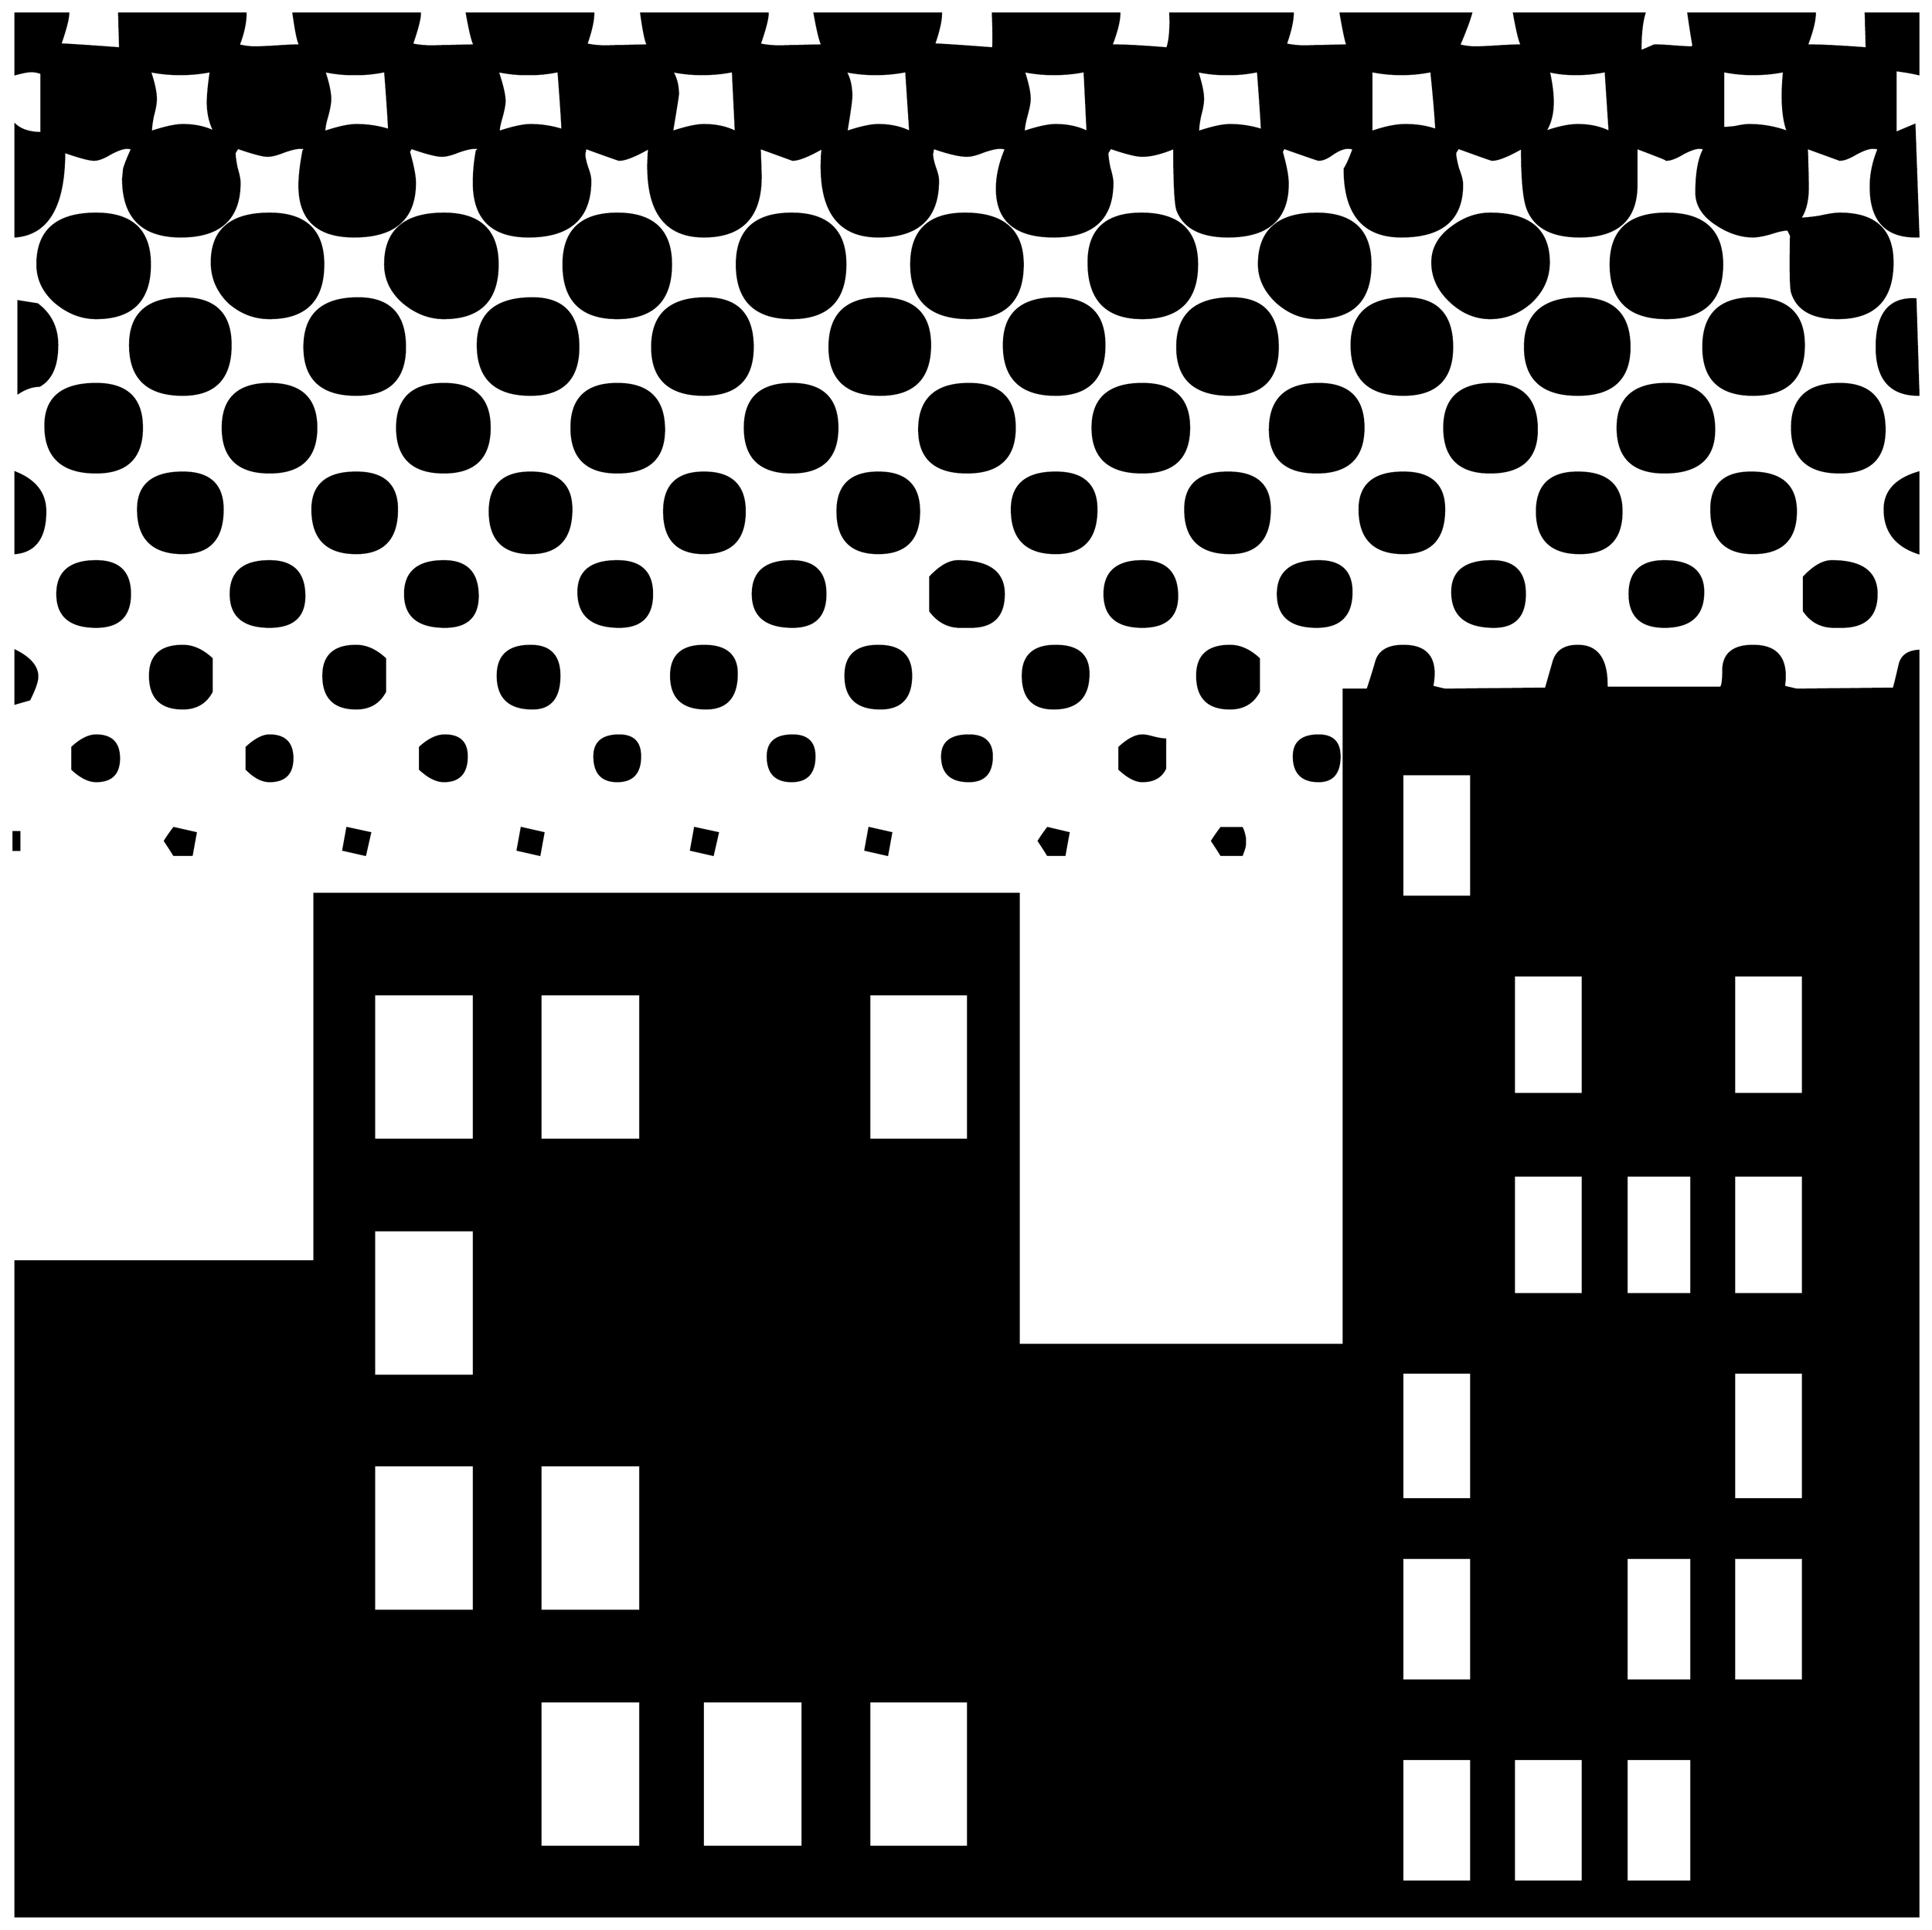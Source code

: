 


\begin{tikzpicture}[y=0.80pt, x=0.80pt, yscale=-1.0, xscale=1.0, inner sep=0pt, outer sep=0pt]
\begin{scope}[shift={(100.0,1711.0)},nonzero rule]
  \path[draw=.,fill=.,line width=1.600pt] (1994.0,-1160.0) ..
    controls (1966.0,-1160.0) and (1952.0,-1176.0) ..
    (1952.0,-1208.0) .. controls (1952.0,-1241.333) and
    (1965.0,-1257.333) .. (1991.0,-1256.0) -- (1994.0,-1160.0) --
    cycle(1960.0,-1125.0) .. controls (1960.0,-1096.333) and
    (1945.0,-1082.0) .. (1915.0,-1082.0) .. controls
    (1883.0,-1082.0) and (1867.0,-1097.0) .. (1867.0,-1127.0) ..
    controls (1867.0,-1156.333) and (1883.0,-1171.0) ..
    (1915.0,-1171.0) .. controls (1945.0,-1171.0) and
    (1960.0,-1155.667) .. (1960.0,-1125.0) --
    cycle(1879.0,-1210.0) .. controls (1879.0,-1176.667) and
    (1862.0,-1160.0) .. (1828.0,-1160.0) .. controls
    (1794.667,-1160.0) and (1778.0,-1176.0) .. (1778.0,-1208.0) ..
    controls (1778.0,-1240.667) and (1794.667,-1257.0) ..
    (1828.0,-1257.0) .. controls (1862.0,-1257.0) and
    (1879.0,-1241.333) .. (1879.0,-1210.0) --
    cycle(1797.0,-1291.0) .. controls (1797.0,-1255.0) and
    (1778.333,-1237.0) .. (1741.0,-1237.0) .. controls
    (1703.667,-1237.0) and (1685.0,-1255.0) .. (1685.0,-1291.0) ..
    controls (1685.0,-1325.0) and (1703.667,-1342.0) ..
    (1741.0,-1342.0) .. controls (1778.333,-1342.0) and
    (1797.0,-1325.0) .. (1797.0,-1291.0) --
    cycle(1994.0,-1001.0) .. controls (1971.333,-1008.333) and
    (1960.0,-1023.0) .. (1960.0,-1045.0) .. controls
    (1960.0,-1063.0) and (1971.333,-1075.333) .. (1994.0,-1082.0) --
    (1994.0,-1001.0) -- cycle(1952.0,-960.0) .. controls
    (1952.0,-938.0) and (1940.333,-927.0) .. (1917.0,-927.0) --
    (1909.0,-927.0) .. controls (1896.333,-927.0) and
    (1886.333,-932.333) .. (1879.0,-943.0) -- (1879.0,-977.0) ..
    controls (1889.0,-987.667) and (1898.333,-993.0) ..
    (1907.0,-993.0) .. controls (1937.0,-993.0) and
    (1952.0,-982.0) .. (1952.0,-960.0) -- cycle(1871.0,-1043.0)
    .. controls (1871.0,-1015.0) and (1856.667,-1001.0) ..
    (1828.0,-1001.0) .. controls (1800.0,-1001.0) and
    (1786.0,-1015.667) .. (1786.0,-1045.0) .. controls
    (1786.0,-1069.667) and (1799.333,-1082.0) .. (1826.0,-1082.0) ..
    controls (1856.0,-1082.0) and (1871.0,-1069.0) ..
    (1871.0,-1043.0) -- cycle(1789.0,-1125.0) .. controls
    (1789.0,-1096.333) and (1772.333,-1082.0) .. (1739.0,-1082.0) ..
    controls (1707.667,-1082.0) and (1692.0,-1097.0) ..
    (1692.0,-1127.0) .. controls (1692.0,-1156.333) and
    (1708.333,-1171.0) .. (1741.0,-1171.0) .. controls
    (1773.0,-1171.0) and (1789.0,-1155.667) .. (1789.0,-1125.0) --
    cycle(1704.0,-1208.0) .. controls (1704.0,-1176.0) and
    (1686.667,-1160.0) .. (1652.0,-1160.0) .. controls
    (1616.667,-1160.0) and (1599.0,-1176.0) .. (1599.0,-1208.0) ..
    controls (1599.0,-1240.667) and (1617.333,-1257.0) ..
    (1654.0,-1257.0) .. controls (1687.333,-1257.0) and
    (1704.0,-1240.667) .. (1704.0,-1208.0) --
    cycle(1623.0,-1293.0) .. controls (1623.0,-1277.667) and
    (1617.0,-1264.333) .. (1605.0,-1253.0) .. controls
    (1593.0,-1242.333) and (1579.333,-1237.0) .. (1564.0,-1237.0) ..
    controls (1549.333,-1237.0) and (1536.0,-1242.667) ..
    (1524.0,-1254.0) .. controls (1512.0,-1265.333) and
    (1506.0,-1278.333) .. (1506.0,-1293.0) .. controls
    (1506.0,-1306.333) and (1512.0,-1317.667) .. (1524.0,-1327.0) ..
    controls (1536.667,-1337.0) and (1550.0,-1342.0) ..
    (1564.0,-1342.0) .. controls (1603.333,-1342.0) and
    (1623.0,-1325.667) .. (1623.0,-1293.0) -- cycle(1778.0,-962.0)
    .. controls (1778.0,-938.667) and (1765.0,-927.0) ..
    (1739.0,-927.0) .. controls (1715.667,-927.0) and
    (1704.0,-938.0) .. (1704.0,-960.0) .. controls
    (1704.0,-982.0) and (1715.667,-993.0) .. (1739.0,-993.0) ..
    controls (1765.0,-993.0) and (1778.0,-982.667) ..
    (1778.0,-962.0) -- cycle(1696.0,-1043.0) .. controls
    (1696.0,-1015.0) and (1682.0,-1001.0) .. (1654.0,-1001.0) ..
    controls (1625.333,-1001.0) and (1611.0,-1015.0) ..
    (1611.0,-1043.0) .. controls (1611.0,-1069.0) and
    (1624.667,-1082.0) .. (1652.0,-1082.0) .. controls
    (1681.333,-1082.0) and (1696.0,-1069.0) .. (1696.0,-1043.0) --
    cycle(1611.0,-1125.0) .. controls (1611.0,-1096.333) and
    (1595.333,-1082.0) .. (1564.0,-1082.0) .. controls
    (1533.333,-1082.0) and (1518.0,-1097.0) .. (1518.0,-1127.0) ..
    controls (1518.0,-1156.333) and (1534.0,-1171.0) ..
    (1566.0,-1171.0) .. controls (1596.0,-1171.0) and
    (1611.0,-1155.667) .. (1611.0,-1125.0) --
    cycle(1526.0,-1208.0) .. controls (1526.0,-1176.0) and
    (1509.667,-1160.0) .. (1477.0,-1160.0) .. controls
    (1442.333,-1160.0) and (1425.0,-1176.667) .. (1425.0,-1210.0) ..
    controls (1425.0,-1241.333) and (1443.0,-1257.0) ..
    (1479.0,-1257.0) .. controls (1510.333,-1257.0) and
    (1526.0,-1240.667) .. (1526.0,-1208.0) --
    cycle(1444.0,-1291.0) .. controls (1444.0,-1255.0) and
    (1426.0,-1237.0) .. (1390.0,-1237.0) .. controls
    (1375.333,-1237.0) and (1362.0,-1242.333) .. (1350.0,-1253.0) ..
    controls (1338.0,-1264.333) and (1332.0,-1277.0) ..
    (1332.0,-1291.0) .. controls (1332.0,-1325.0) and
    (1351.333,-1342.0) .. (1390.0,-1342.0) .. controls
    (1426.0,-1342.0) and (1444.0,-1325.0) .. (1444.0,-1291.0) --
    cycle(1599.0,-960.0) .. controls (1599.0,-938.0) and
    (1588.667,-927.0) .. (1568.0,-927.0) .. controls
    (1540.0,-927.0) and (1526.0,-938.667) .. (1526.0,-962.0) ..
    controls (1526.0,-982.667) and (1539.333,-993.0) ..
    (1566.0,-993.0) .. controls (1588.0,-993.0) and
    (1599.0,-982.0) .. (1599.0,-960.0) -- cycle(1518.0,-1045.0)
    .. controls (1518.0,-1015.667) and (1504.333,-1001.0) ..
    (1477.0,-1001.0) .. controls (1447.667,-1001.0) and
    (1433.0,-1015.667) .. (1433.0,-1045.0) .. controls
    (1433.0,-1069.667) and (1447.667,-1082.0) .. (1477.0,-1082.0) ..
    controls (1504.333,-1082.0) and (1518.0,-1069.667) ..
    (1518.0,-1045.0) -- cycle(1437.0,-1127.0) .. controls
    (1437.0,-1097.0) and (1421.333,-1082.0) .. (1390.0,-1082.0) ..
    controls (1358.667,-1082.0) and (1343.0,-1096.333) ..
    (1343.0,-1125.0) .. controls (1343.0,-1155.667) and
    (1359.333,-1171.0) .. (1392.0,-1171.0) .. controls
    (1422.0,-1171.0) and (1437.0,-1156.333) .. (1437.0,-1127.0) --
    cycle(1351.0,-1208.0) .. controls (1351.0,-1176.0) and
    (1335.0,-1160.0) .. (1303.0,-1160.0) .. controls
    (1267.667,-1160.0) and (1250.0,-1176.0) .. (1250.0,-1208.0) ..
    controls (1250.0,-1240.667) and (1268.333,-1257.0) ..
    (1305.0,-1257.0) .. controls (1335.667,-1257.0) and
    (1351.0,-1240.667) .. (1351.0,-1208.0) --
    cycle(1270.0,-1291.0) .. controls (1270.0,-1255.0) and
    (1251.667,-1237.0) .. (1215.0,-1237.0) .. controls
    (1179.0,-1237.0) and (1161.0,-1255.667) .. (1161.0,-1293.0) ..
    controls (1161.0,-1325.667) and (1178.667,-1342.0) ..
    (1214.0,-1342.0) .. controls (1251.333,-1342.0) and
    (1270.0,-1325.0) .. (1270.0,-1291.0) --
    cycle(1994.0,-1319.0) -- (1991.0,-1319.0) .. controls
    (1961.0,-1319.0) and (1946.0,-1335.667) .. (1946.0,-1369.0) ..
    controls (1946.0,-1381.667) and (1948.667,-1394.333) ..
    (1954.0,-1407.0) .. controls (1952.667,-1407.667) and
    (1950.667,-1408.0) .. (1948.0,-1408.0) .. controls
    (1944.0,-1408.0) and (1938.333,-1406.0) .. (1931.0,-1402.0) ..
    controls (1924.333,-1398.0) and (1919.0,-1396.0) ..
    (1915.0,-1396.0) .. controls (1915.0,-1396.0) and
    (1904.0,-1400.0) .. (1882.0,-1408.0) .. controls
    (1882.667,-1386.0) and (1883.0,-1373.0) .. (1883.0,-1369.0) ..
    controls (1883.0,-1355.0) and (1880.333,-1344.333) ..
    (1875.0,-1337.0) .. controls (1879.667,-1337.0) and
    (1886.333,-1337.667) .. (1895.0,-1339.0) .. controls
    (1903.667,-1341.0) and (1910.333,-1342.0) .. (1915.0,-1342.0) ..
    controls (1950.333,-1342.0) and (1968.0,-1325.667) ..
    (1968.0,-1293.0) .. controls (1968.0,-1255.667) and
    (1949.667,-1237.0) .. (1913.0,-1237.0) .. controls
    (1887.667,-1237.0) and (1872.333,-1245.667) .. (1867.0,-1263.0) ..
    controls (1865.667,-1267.667) and (1865.333,-1286.667) ..
    (1866.0,-1320.0) -- (1863.0,-1326.0) .. controls
    (1859.0,-1326.0) and (1853.0,-1324.667) .. (1845.0,-1322.0) ..
    controls (1837.667,-1320.0) and (1832.0,-1319.0) ..
    (1828.0,-1319.0) .. controls (1815.333,-1319.0) and
    (1802.667,-1323.333) .. (1790.0,-1332.0) .. controls
    (1777.333,-1340.667) and (1771.0,-1351.0) .. (1771.0,-1363.0) ..
    controls (1771.0,-1383.0) and (1773.667,-1397.667) ..
    (1779.0,-1407.0) .. controls (1777.667,-1407.667) and
    (1776.0,-1408.0) .. (1774.0,-1408.0) .. controls
    (1770.0,-1408.0) and (1764.333,-1406.0) .. (1757.0,-1402.0) ..
    controls (1750.333,-1398.0) and (1745.0,-1396.0) ..
    (1741.0,-1396.0) .. controls (1742.333,-1396.0) and
    (1732.333,-1400.0) .. (1711.0,-1408.0) .. controls
    (1711.0,-1408.0) and (1711.0,-1395.667) .. (1711.0,-1371.0) ..
    controls (1711.0,-1336.333) and (1692.0,-1319.0) ..
    (1654.0,-1319.0) .. controls (1626.667,-1319.0) and
    (1609.333,-1328.0) .. (1602.0,-1346.0) .. controls
    (1598.0,-1355.333) and (1596.0,-1376.0) .. (1596.0,-1408.0) ..
    controls (1582.0,-1400.0) and (1572.0,-1396.0) ..
    (1566.0,-1396.0) .. controls (1565.333,-1396.0) and
    (1554.0,-1400.0) .. (1532.0,-1408.0) -- (1529.0,-1403.0) ..
    controls (1529.0,-1399.667) and (1530.0,-1394.333) ..
    (1532.0,-1387.0) .. controls (1534.667,-1380.333) and
    (1536.0,-1375.0) .. (1536.0,-1371.0) .. controls
    (1536.0,-1336.333) and (1515.667,-1319.0) .. (1475.0,-1319.0) ..
    controls (1437.0,-1319.0) and (1418.0,-1341.667) ..
    (1418.0,-1387.0) .. controls (1420.0,-1389.667) and
    (1423.0,-1396.333) .. (1427.0,-1407.0) .. controls
    (1425.667,-1407.667) and (1423.667,-1408.0) .. (1421.0,-1408.0) ..
    controls (1417.0,-1408.0) and (1412.0,-1406.0) ..
    (1406.0,-1402.0) .. controls (1400.667,-1398.0) and
    (1396.0,-1396.0) .. (1392.0,-1396.0) .. controls
    (1391.333,-1396.0) and (1379.667,-1400.0) .. (1357.0,-1408.0) --
    (1355.0,-1404.0) .. controls (1359.0,-1390.0) and
    (1361.0,-1379.333) .. (1361.0,-1372.0) .. controls
    (1361.0,-1336.667) and (1341.0,-1319.0) .. (1301.0,-1319.0) ..
    controls (1273.667,-1319.0) and (1256.667,-1328.0) ..
    (1250.0,-1346.0) .. controls (1248.0,-1353.333) and
    (1247.0,-1374.0) .. (1247.0,-1408.0) .. controls
    (1234.333,-1402.667) and (1223.667,-1400.0) .. (1215.0,-1400.0) ..
    controls (1209.0,-1400.0) and (1198.333,-1402.667) ..
    (1183.0,-1408.0) -- (1180.0,-1403.0) .. controls
    (1180.0,-1399.667) and (1180.667,-1394.667) .. (1182.0,-1388.0) ..
    controls (1184.0,-1381.333) and (1185.0,-1376.333) ..
    (1185.0,-1373.0) .. controls (1185.0,-1337.0) and
    (1165.333,-1319.0) .. (1126.0,-1319.0) .. controls
    (1088.0,-1319.0) and (1069.0,-1335.0) .. (1069.0,-1367.0) ..
    controls (1069.0,-1379.667) and (1072.0,-1393.0) ..
    (1078.0,-1407.0) .. controls (1076.667,-1407.667) and
    (1074.667,-1408.0) .. (1072.0,-1408.0) .. controls
    (1068.0,-1408.0) and (1062.333,-1406.667) .. (1055.0,-1404.0) ..
    controls (1048.333,-1401.333) and (1043.0,-1400.0) ..
    (1039.0,-1400.0) .. controls (1031.667,-1400.0) and
    (1020.333,-1402.667) .. (1005.0,-1408.0) .. controls
    (1005.0,-1406.667) and (1004.667,-1404.667) .. (1004.0,-1402.0) ..
    controls (1004.0,-1398.667) and (1005.0,-1394.0) ..
    (1007.0,-1388.0) .. controls (1009.0,-1382.667) and
    (1010.0,-1378.333) .. (1010.0,-1375.0) .. controls
    (1010.0,-1337.667) and (990.0,-1319.0) .. (950.0,-1319.0) ..
    controls (907.333,-1319.0) and (888.667,-1348.667) ..
    (894.0,-1408.0) .. controls (880.0,-1400.0) and
    (870.0,-1396.0) .. (864.0,-1396.0) .. controls
    (864.0,-1396.0) and (853.0,-1400.0) .. (831.0,-1408.0) ..
    controls (831.667,-1392.0) and (832.0,-1382.333) ..
    (832.0,-1379.0) .. controls (832.0,-1339.0) and
    (813.0,-1319.0) .. (775.0,-1319.0) .. controls
    (733.0,-1319.0) and (714.667,-1348.667) .. (720.0,-1408.0) ..
    controls (706.0,-1400.0) and (696.0,-1396.0) ..
    (690.0,-1396.0) .. controls (689.333,-1396.0) and
    (678.0,-1400.0) .. (656.0,-1408.0) .. controls
    (656.0,-1406.667) and (655.667,-1404.667) .. (655.0,-1402.0) ..
    controls (655.0,-1398.667) and (656.0,-1394.0) ..
    (658.0,-1388.0) .. controls (660.0,-1382.667) and
    (661.0,-1378.333) .. (661.0,-1375.0) .. controls
    (661.0,-1337.667) and (640.333,-1319.0) .. (599.0,-1319.0) ..
    controls (562.333,-1319.0) and (544.0,-1337.0) ..
    (544.0,-1373.0) .. controls (544.0,-1383.667) and
    (545.0,-1394.333) .. (547.0,-1405.0) -- (550.0,-1407.0) ..
    controls (548.667,-1407.667) and (547.0,-1408.0) ..
    (545.0,-1408.0) .. controls (541.0,-1408.0) and
    (535.333,-1406.667) .. (528.0,-1404.0) .. controls
    (521.333,-1401.333) and (516.0,-1400.0) .. (512.0,-1400.0) ..
    controls (506.667,-1400.0) and (496.333,-1402.667) ..
    (481.0,-1408.0) -- (479.0,-1404.0) .. controls
    (483.0,-1390.0) and (485.0,-1379.667) .. (485.0,-1373.0) ..
    controls (485.0,-1337.0) and (464.667,-1319.0) ..
    (424.0,-1319.0) .. controls (387.333,-1319.0) and
    (369.0,-1336.0) .. (369.0,-1370.0) .. controls
    (369.0,-1379.333) and (370.333,-1391.0) .. (373.0,-1405.0) --
    (375.0,-1407.0) .. controls (373.667,-1407.667) and
    (372.0,-1408.0) .. (370.0,-1408.0) .. controls
    (366.0,-1408.0) and (360.333,-1406.667) .. (353.0,-1404.0) ..
    controls (346.333,-1401.333) and (341.0,-1400.0) ..
    (337.0,-1400.0) .. controls (332.333,-1400.0) and
    (322.333,-1402.667) .. (307.0,-1408.0) -- (304.0,-1403.0) ..
    controls (304.0,-1399.667) and (304.667,-1394.667) ..
    (306.0,-1388.0) .. controls (308.0,-1381.333) and
    (309.0,-1376.333) .. (309.0,-1373.0) .. controls
    (309.0,-1337.0) and (289.333,-1319.0) .. (250.0,-1319.0) ..
    controls (211.333,-1319.0) and (192.0,-1338.333) ..
    (192.0,-1377.0) .. controls (192.0,-1377.0) and
    (192.333,-1380.333) .. (193.0,-1387.0) .. controls
    (194.333,-1391.667) and (197.0,-1398.333) .. (201.0,-1407.0) ..
    controls (199.667,-1407.667) and (198.0,-1408.0) ..
    (196.0,-1408.0) .. controls (192.0,-1408.0) and
    (186.333,-1406.0) .. (179.0,-1402.0) .. controls
    (172.333,-1398.0) and (167.0,-1396.0) .. (163.0,-1396.0) ..
    controls (158.333,-1396.0) and (148.333,-1398.667) ..
    (133.0,-1404.0) .. controls (133.0,-1350.0) and
    (116.667,-1321.667) .. (84.0,-1319.0) -- (84.0,-1431.0) ..
    controls (90.0,-1425.667) and (98.667,-1423.0) ..
    (110.0,-1423.0) -- (110.0,-1483.0) .. controls
    (106.667,-1484.333) and (103.333,-1485.0) .. (100.0,-1485.0) ..
    controls (96.667,-1485.0) and (91.333,-1484.0) .. (84.0,-1482.0)
    -- (84.0,-1543.0) -- (137.0,-1543.0) .. controls
    (137.0,-1537.667) and (134.333,-1527.333) .. (129.0,-1512.0) ..
    controls (142.333,-1511.333) and (162.333,-1510.0) ..
    (189.0,-1508.0) .. controls (189.0,-1507.333) and
    (188.667,-1519.0) .. (188.0,-1543.0) -- (315.0,-1543.0) ..
    controls (315.0,-1533.667) and (312.667,-1523.0) ..
    (308.0,-1511.0) .. controls (314.0,-1509.667) and
    (319.333,-1509.0) .. (324.0,-1509.0) .. controls
    (329.333,-1509.0) and (337.0,-1509.333) .. (347.0,-1510.0) ..
    controls (357.0,-1510.667) and (364.667,-1511.0) ..
    (370.0,-1511.0) .. controls (368.0,-1513.0) and
    (365.667,-1523.667) .. (363.0,-1543.0) -- (490.0,-1543.0) ..
    controls (490.0,-1537.667) and (487.333,-1527.333) ..
    (482.0,-1512.0) .. controls (488.0,-1510.667) and
    (494.667,-1510.0) .. (502.0,-1510.0) -- (545.0,-1511.0) ..
    controls (543.0,-1513.667) and (540.333,-1524.333) ..
    (537.0,-1543.0) -- (664.0,-1543.0) .. controls
    (664.0,-1535.667) and (661.667,-1525.333) .. (657.0,-1512.0) ..
    controls (663.0,-1510.667) and (669.333,-1510.0) ..
    (676.0,-1510.0) -- (719.0,-1511.0) .. controls
    (717.0,-1513.0) and (714.667,-1523.667) .. (712.0,-1543.0) --
    (839.0,-1543.0) .. controls (839.0,-1537.667) and
    (836.333,-1527.333) .. (831.0,-1512.0) .. controls
    (837.0,-1510.667) and (843.667,-1510.0) .. (851.0,-1510.0) --
    (894.0,-1511.0) .. controls (892.0,-1513.667) and
    (889.333,-1524.333) .. (886.0,-1543.0) -- (1013.0,-1543.0) ..
    controls (1013.0,-1535.667) and (1010.667,-1525.333) ..
    (1006.0,-1512.0) .. controls (1019.333,-1511.333) and
    (1039.0,-1510.0) .. (1065.0,-1508.0) .. controls
    (1065.667,-1509.333) and (1065.667,-1521.0) .. (1065.0,-1543.0) --
    (1192.0,-1543.0) .. controls (1192.0,-1535.667) and
    (1189.333,-1525.0) .. (1184.0,-1511.0) .. controls
    (1196.667,-1511.0) and (1215.333,-1510.0) .. (1240.0,-1508.0) ..
    controls (1242.667,-1516.0) and (1243.667,-1527.667) ..
    (1243.0,-1543.0) -- (1366.0,-1543.0) .. controls
    (1366.0,-1535.667) and (1363.667,-1525.333) .. (1359.0,-1512.0) ..
    controls (1365.0,-1510.667) and (1371.333,-1510.0) ..
    (1378.0,-1510.0) -- (1421.0,-1511.0) .. controls
    (1419.667,-1513.0) and (1417.333,-1523.667) .. (1414.0,-1543.0) --
    (1545.0,-1543.0) .. controls (1543.0,-1535.667) and
    (1539.0,-1525.0) .. (1533.0,-1511.0) .. controls
    (1539.0,-1509.667) and (1544.333,-1509.0) .. (1549.0,-1509.0) ..
    controls (1554.333,-1509.0) and (1562.0,-1509.333) ..
    (1572.0,-1510.0) .. controls (1582.667,-1510.667) and
    (1590.667,-1511.0) .. (1596.0,-1511.0) .. controls
    (1594.0,-1513.667) and (1591.333,-1524.333) .. (1588.0,-1543.0) --
    (1719.0,-1543.0) .. controls (1716.333,-1534.333) and
    (1715.0,-1521.667) .. (1715.0,-1505.0) .. controls
    (1718.333,-1506.333) and (1723.0,-1508.333) .. (1729.0,-1511.0) ..
    controls (1733.0,-1511.0) and (1739.333,-1510.667) ..
    (1748.0,-1510.0) .. controls (1756.667,-1509.333) and
    (1763.0,-1509.0) .. (1767.0,-1509.0) -- (1768.0,-1511.0) ..
    controls (1766.667,-1518.333) and (1765.0,-1529.0) ..
    (1763.0,-1543.0) -- (1890.0,-1543.0) .. controls
    (1890.0,-1535.667) and (1887.333,-1525.0) .. (1882.0,-1511.0) ..
    controls (1895.333,-1511.0) and (1915.333,-1510.0) ..
    (1942.0,-1508.0) .. controls (1942.0,-1507.333) and
    (1941.667,-1519.0) .. (1941.0,-1543.0) -- (1994.0,-1543.0) --
    (1994.0,-1482.0) .. controls (1988.667,-1483.333) and
    (1981.0,-1484.667) .. (1971.0,-1486.0) -- (1971.0,-1423.0) ..
    controls (1971.0,-1423.0) and (1977.333,-1425.667) ..
    (1990.0,-1431.0) -- (1994.0,-1319.0) -- cycle(1425.0,-962.0)
    .. controls (1425.0,-938.667) and (1413.333,-927.0) ..
    (1390.0,-927.0) .. controls (1364.0,-927.0) and
    (1351.0,-938.0) .. (1351.0,-960.0) .. controls
    (1351.0,-982.0) and (1364.667,-993.0) .. (1392.0,-993.0) ..
    controls (1414.0,-993.0) and (1425.0,-982.667) ..
    (1425.0,-962.0) -- cycle(1343.0,-1045.0) .. controls
    (1343.0,-1015.667) and (1329.667,-1001.0) .. (1303.0,-1001.0) ..
    controls (1273.0,-1001.0) and (1258.0,-1015.667) ..
    (1258.0,-1045.0) .. controls (1258.0,-1069.667) and
    (1272.333,-1082.0) .. (1301.0,-1082.0) .. controls
    (1329.0,-1082.0) and (1343.0,-1069.667) .. (1343.0,-1045.0) --
    cycle(1262.0,-1127.0) .. controls (1262.0,-1097.0) and
    (1246.333,-1082.0) .. (1215.0,-1082.0) .. controls
    (1181.667,-1082.0) and (1165.0,-1097.0) .. (1165.0,-1127.0) ..
    controls (1165.0,-1156.333) and (1181.667,-1171.0) ..
    (1215.0,-1171.0) .. controls (1246.333,-1171.0) and
    (1262.0,-1156.333) .. (1262.0,-1127.0) --
    cycle(1177.0,-1210.0) .. controls (1177.0,-1176.667) and
    (1160.667,-1160.0) .. (1128.0,-1160.0) .. controls
    (1093.333,-1160.0) and (1076.0,-1176.667) .. (1076.0,-1210.0) ..
    controls (1076.0,-1241.333) and (1093.333,-1257.0) ..
    (1128.0,-1257.0) .. controls (1160.667,-1257.0) and
    (1177.0,-1241.333) .. (1177.0,-1210.0) --
    cycle(1095.0,-1291.0) .. controls (1095.0,-1255.0) and
    (1077.0,-1237.0) .. (1041.0,-1237.0) .. controls
    (1002.333,-1237.0) and (983.0,-1255.0) .. (983.0,-1291.0) ..
    controls (983.0,-1325.0) and (1001.0,-1342.0) ..
    (1037.0,-1342.0) .. controls (1075.667,-1342.0) and
    (1095.0,-1325.0) .. (1095.0,-1291.0) -- cycle(1413.0,-797.0)
    .. controls (1413.0,-780.333) and (1406.0,-772.0) ..
    (1392.0,-772.0) .. controls (1375.333,-772.0) and
    (1367.0,-780.333) .. (1367.0,-797.0) .. controls
    (1367.0,-811.0) and (1375.333,-818.0) .. (1392.0,-818.0) ..
    controls (1406.0,-818.0) and (1413.0,-811.0) ..
    (1413.0,-797.0) -- cycle(1332.0,-862.0) .. controls
    (1326.0,-850.667) and (1316.333,-845.0) .. (1303.0,-845.0) ..
    controls (1281.0,-845.0) and (1270.0,-856.0) ..
    (1270.0,-878.0) .. controls (1270.0,-898.0) and
    (1281.0,-908.0) .. (1303.0,-908.0) .. controls
    (1313.0,-908.0) and (1322.667,-903.667) .. (1332.0,-895.0) --
    (1332.0,-862.0) -- cycle(1250.0,-958.0) .. controls
    (1250.0,-937.333) and (1238.333,-927.0) .. (1215.0,-927.0) ..
    controls (1189.667,-927.0) and (1177.0,-938.0) ..
    (1177.0,-960.0) .. controls (1177.0,-982.0) and
    (1189.667,-993.0) .. (1215.0,-993.0) .. controls
    (1238.333,-993.0) and (1250.0,-981.333) .. (1250.0,-958.0) --
    cycle(1169.0,-1045.0) .. controls (1169.0,-1015.667) and
    (1155.333,-1001.0) .. (1128.0,-1001.0) .. controls
    (1098.667,-1001.0) and (1084.0,-1015.667) .. (1084.0,-1045.0) ..
    controls (1084.0,-1069.667) and (1098.667,-1082.0) ..
    (1128.0,-1082.0) .. controls (1155.333,-1082.0) and
    (1169.0,-1069.667) .. (1169.0,-1045.0) --
    cycle(1087.0,-1127.0) .. controls (1087.0,-1097.0) and
    (1071.0,-1082.0) .. (1039.0,-1082.0) .. controls
    (1007.0,-1082.0) and (991.0,-1096.333) .. (991.0,-1125.0) ..
    controls (991.0,-1155.667) and (1007.667,-1171.0) ..
    (1041.0,-1171.0) .. controls (1071.667,-1171.0) and
    (1087.0,-1156.333) .. (1087.0,-1127.0) --
    cycle(1002.0,-1210.0) .. controls (1002.0,-1176.667) and
    (985.333,-1160.0) .. (952.0,-1160.0) .. controls
    (918.0,-1160.0) and (901.0,-1176.0) .. (901.0,-1208.0) ..
    controls (901.0,-1240.667) and (918.0,-1257.0) ..
    (952.0,-1257.0) .. controls (985.333,-1257.0) and
    (1002.0,-1241.333) .. (1002.0,-1210.0) -- cycle(917.0,-1291.0)
    .. controls (917.0,-1255.0) and (899.0,-1237.0) ..
    (863.0,-1237.0) .. controls (826.333,-1237.0) and
    (808.0,-1255.0) .. (808.0,-1291.0) .. controls
    (808.0,-1325.0) and (826.333,-1342.0) .. (863.0,-1342.0) ..
    controls (899.0,-1342.0) and (917.0,-1325.0) ..
    (917.0,-1291.0) -- cycle(1318.0,-708.0) .. controls
    (1318.0,-706.667) and (1317.0,-703.333) .. (1315.0,-698.0) --
    (1294.0,-698.0) .. controls (1292.0,-701.333) and
    (1289.0,-706.0) .. (1285.0,-712.0) .. controls
    (1287.0,-715.333) and (1290.0,-719.667) .. (1294.0,-725.0) --
    (1315.0,-725.0) .. controls (1316.333,-722.333) and
    (1317.333,-719.0) .. (1318.0,-715.0) -- (1318.0,-708.0) --
    cycle(1238.0,-785.0) .. controls (1234.0,-776.333) and
    (1226.333,-772.0) .. (1215.0,-772.0) .. controls
    (1208.333,-772.0) and (1200.667,-776.0) .. (1192.0,-784.0) --
    (1192.0,-806.0) .. controls (1200.667,-814.0) and
    (1208.333,-818.0) .. (1215.0,-818.0) .. controls
    (1217.667,-818.0) and (1221.333,-817.333) .. (1226.0,-816.0) ..
    controls (1231.333,-814.667) and (1235.333,-814.0) ..
    (1238.0,-814.0) -- (1238.0,-785.0) -- cycle(1161.0,-880.0)
    .. controls (1161.0,-856.667) and (1149.333,-845.0) ..
    (1126.0,-845.0) .. controls (1105.333,-845.0) and
    (1095.0,-856.0) .. (1095.0,-878.0) .. controls
    (1095.0,-898.0) and (1106.0,-908.0) .. (1128.0,-908.0) ..
    controls (1150.0,-908.0) and (1161.0,-898.667) ..
    (1161.0,-880.0) -- cycle(1076.0,-960.0) .. controls
    (1076.0,-938.0) and (1065.0,-927.0) .. (1043.0,-927.0) --
    (1032.0,-927.0) .. controls (1020.0,-927.0) and
    (1010.0,-932.333) .. (1002.0,-943.0) -- (1002.0,-977.0) ..
    controls (1012.0,-987.667) and (1021.333,-993.0) ..
    (1030.0,-993.0) .. controls (1060.667,-993.0) and
    (1076.0,-982.0) .. (1076.0,-960.0) -- cycle(991.0,-1043.0)
    .. controls (991.0,-1015.0) and (977.333,-1001.0) ..
    (950.0,-1001.0) .. controls (922.667,-1001.0) and
    (909.0,-1015.0) .. (909.0,-1043.0) .. controls
    (909.0,-1069.0) and (922.667,-1082.0) .. (950.0,-1082.0) ..
    controls (977.333,-1082.0) and (991.0,-1069.0) ..
    (991.0,-1043.0) -- cycle(909.0,-1127.0) .. controls
    (909.0,-1097.0) and (893.667,-1082.0) .. (863.0,-1082.0) ..
    controls (831.667,-1082.0) and (816.0,-1097.0) ..
    (816.0,-1127.0) .. controls (816.0,-1156.333) and
    (831.667,-1171.0) .. (863.0,-1171.0) .. controls
    (893.667,-1171.0) and (909.0,-1156.333) .. (909.0,-1127.0) --
    cycle(824.0,-1208.0) .. controls (824.0,-1176.0) and
    (807.667,-1160.0) .. (775.0,-1160.0) .. controls
    (740.333,-1160.0) and (723.0,-1176.0) .. (723.0,-1208.0) ..
    controls (723.0,-1240.667) and (741.0,-1257.0) ..
    (777.0,-1257.0) .. controls (808.333,-1257.0) and
    (824.0,-1240.667) .. (824.0,-1208.0) -- cycle(742.0,-1291.0)
    .. controls (742.0,-1255.0) and (724.0,-1237.0) ..
    (688.0,-1237.0) .. controls (652.0,-1237.0) and
    (634.0,-1255.0) .. (634.0,-1291.0) .. controls
    (634.0,-1325.0) and (652.0,-1342.0) .. (688.0,-1342.0) ..
    controls (724.0,-1342.0) and (742.0,-1325.0) ..
    (742.0,-1291.0) -- cycle(1141.0,-720.0) -- (1137.0,-698.0)
    -- (1120.0,-698.0) .. controls (1118.0,-701.333) and
    (1115.0,-706.0) .. (1111.0,-712.0) .. controls
    (1113.0,-715.333) and (1116.0,-719.667) .. (1120.0,-725.0) --
    (1141.0,-720.0) -- cycle(1064.0,-797.0) .. controls
    (1064.0,-780.333) and (1056.333,-772.0) .. (1041.0,-772.0) ..
    controls (1023.0,-772.0) and (1014.0,-780.333) ..
    (1014.0,-797.0) .. controls (1014.0,-811.0) and
    (1023.0,-818.0) .. (1041.0,-818.0) .. controls
    (1056.333,-818.0) and (1064.0,-811.0) .. (1064.0,-797.0) --
    cycle(983.0,-878.0) .. controls (983.0,-856.0) and
    (972.667,-845.0) .. (952.0,-845.0) .. controls (928.667,-845.0)
    and (917.0,-856.0) .. (917.0,-878.0) .. controls
    (917.0,-898.0) and (928.0,-908.0) .. (950.0,-908.0) ..
    controls (972.0,-908.0) and (983.0,-898.0) .. (983.0,-878.0)
    -- cycle(897.0,-960.0) .. controls (897.0,-938.0) and
    (886.0,-927.0) .. (864.0,-927.0) .. controls (837.333,-927.0)
    and (824.0,-938.0) .. (824.0,-960.0) .. controls
    (824.0,-982.0) and (837.0,-993.0) .. (863.0,-993.0) ..
    controls (885.667,-993.0) and (897.0,-982.0) .. (897.0,-960.0)
    -- cycle(816.0,-1043.0) .. controls (816.0,-1015.0) and
    (802.333,-1001.0) .. (775.0,-1001.0) .. controls
    (748.333,-1001.0) and (735.0,-1015.0) .. (735.0,-1043.0) ..
    controls (735.0,-1069.0) and (748.333,-1082.0) ..
    (775.0,-1082.0) .. controls (802.333,-1082.0) and
    (816.0,-1069.0) .. (816.0,-1043.0) -- cycle(735.0,-1125.0)
    .. controls (735.0,-1096.333) and (719.333,-1082.0) ..
    (688.0,-1082.0) .. controls (657.333,-1082.0) and
    (642.0,-1097.0) .. (642.0,-1127.0) .. controls
    (642.0,-1156.333) and (657.333,-1171.0) .. (688.0,-1171.0) ..
    controls (719.333,-1171.0) and (735.0,-1155.667) ..
    (735.0,-1125.0) -- cycle(649.0,-1208.0) .. controls
    (649.0,-1176.0) and (633.0,-1160.0) .. (601.0,-1160.0) ..
    controls (565.667,-1160.0) and (548.0,-1176.667) ..
    (548.0,-1210.0) .. controls (548.0,-1241.333) and
    (566.333,-1257.0) .. (603.0,-1257.0) .. controls
    (633.667,-1257.0) and (649.0,-1240.667) .. (649.0,-1208.0) --
    cycle(568.0,-1291.0) .. controls (568.0,-1255.0) and
    (550.0,-1237.0) .. (514.0,-1237.0) .. controls
    (499.333,-1237.0) and (485.667,-1242.333) .. (473.0,-1253.0) ..
    controls (461.0,-1263.667) and (455.0,-1276.333) ..
    (455.0,-1291.0) .. controls (455.0,-1325.0) and
    (474.667,-1342.0) .. (514.0,-1342.0) .. controls
    (550.0,-1342.0) and (568.0,-1325.0) .. (568.0,-1291.0) --
    cycle(963.0,-720.0) -- (959.0,-698.0) -- (937.0,-703.0) --
    (941.0,-725.0) -- (963.0,-720.0) -- cycle(886.0,-797.0) ..
    controls (886.0,-780.333) and (878.333,-772.0) .. (863.0,-772.0)
    .. controls (847.0,-772.0) and (839.0,-780.333) ..
    (839.0,-797.0) .. controls (839.0,-811.0) and (847.333,-818.0)
    .. (864.0,-818.0) .. controls (878.667,-818.0) and
    (886.0,-811.0) .. (886.0,-797.0) -- cycle(808.0,-880.0) ..
    controls (808.0,-856.667) and (797.667,-845.0) .. (777.0,-845.0)
    .. controls (753.667,-845.0) and (742.0,-856.0) ..
    (742.0,-878.0) .. controls (742.0,-898.0) and (753.0,-908.0)
    .. (775.0,-908.0) .. controls (797.0,-908.0) and
    (808.0,-898.667) .. (808.0,-880.0) -- cycle(723.0,-960.0) ..
    controls (723.0,-938.0) and (712.0,-927.0) .. (690.0,-927.0)
    .. controls (662.667,-927.0) and (649.0,-938.667) ..
    (649.0,-962.0) .. controls (649.0,-982.667) and (662.0,-993.0)
    .. (688.0,-993.0) .. controls (711.333,-993.0) and
    (723.0,-982.0) .. (723.0,-960.0) -- cycle(642.0,-1045.0) ..
    controls (642.0,-1015.667) and (628.333,-1001.0) ..
    (601.0,-1001.0) .. controls (573.667,-1001.0) and
    (560.0,-1015.0) .. (560.0,-1043.0) .. controls
    (560.0,-1069.0) and (573.667,-1082.0) .. (601.0,-1082.0) ..
    controls (628.333,-1082.0) and (642.0,-1069.667) ..
    (642.0,-1045.0) -- cycle(560.0,-1127.0) .. controls
    (560.0,-1097.0) and (544.667,-1082.0) .. (514.0,-1082.0) ..
    controls (482.667,-1082.0) and (467.0,-1097.0) ..
    (467.0,-1127.0) .. controls (467.0,-1156.333) and
    (482.667,-1171.0) .. (514.0,-1171.0) .. controls
    (544.667,-1171.0) and (560.0,-1156.333) .. (560.0,-1127.0) --
    cycle(475.0,-1208.0) .. controls (475.0,-1176.0) and
    (458.667,-1160.0) .. (426.0,-1160.0) .. controls
    (391.333,-1160.0) and (374.0,-1176.0) .. (374.0,-1208.0) ..
    controls (374.0,-1240.667) and (392.0,-1257.0) ..
    (428.0,-1257.0) .. controls (459.333,-1257.0) and
    (475.0,-1240.667) .. (475.0,-1208.0) -- cycle(393.0,-1291.0)
    .. controls (393.0,-1255.0) and (375.0,-1237.0) ..
    (339.0,-1237.0) .. controls (323.667,-1237.0) and
    (310.0,-1242.333) .. (298.0,-1253.0) .. controls
    (286.667,-1264.333) and (281.0,-1277.667) .. (281.0,-1293.0) ..
    controls (281.0,-1325.667) and (300.333,-1342.0) ..
    (339.0,-1342.0) .. controls (375.0,-1342.0) and
    (393.0,-1325.0) .. (393.0,-1291.0) -- cycle(789.0,-720.0) --
    (784.0,-698.0) -- (762.0,-703.0) -- (766.0,-725.0) --
    (789.0,-720.0) -- cycle(711.0,-797.0) .. controls
    (711.0,-780.333) and (703.333,-772.0) .. (688.0,-772.0) ..
    controls (672.667,-772.0) and (665.0,-780.333) .. (665.0,-797.0)
    .. controls (665.0,-811.0) and (673.333,-818.0) ..
    (690.0,-818.0) .. controls (704.0,-818.0) and (711.0,-811.0)
    .. (711.0,-797.0) -- cycle(630.0,-878.0) .. controls
    (630.0,-856.0) and (621.0,-845.0) .. (603.0,-845.0) ..
    controls (579.667,-845.0) and (568.0,-856.0) .. (568.0,-878.0)
    .. controls (568.0,-898.0) and (579.0,-908.0) ..
    (601.0,-908.0) .. controls (620.333,-908.0) and (630.0,-898.0)
    .. (630.0,-878.0) -- cycle(548.0,-958.0) .. controls
    (548.0,-937.333) and (537.0,-927.0) .. (515.0,-927.0) ..
    controls (488.333,-927.0) and (475.0,-938.0) .. (475.0,-960.0)
    .. controls (475.0,-982.0) and (488.0,-993.0) ..
    (514.0,-993.0) .. controls (536.667,-993.0) and (548.0,-981.333)
    .. (548.0,-958.0) -- cycle(467.0,-1045.0) .. controls
    (467.0,-1015.667) and (453.333,-1001.0) .. (426.0,-1001.0) ..
    controls (396.667,-1001.0) and (382.0,-1015.667) ..
    (382.0,-1045.0) .. controls (382.0,-1069.667) and
    (396.667,-1082.0) .. (426.0,-1082.0) .. controls
    (453.333,-1082.0) and (467.0,-1069.667) .. (467.0,-1045.0) --
    cycle(386.0,-1127.0) .. controls (386.0,-1097.0) and
    (370.333,-1082.0) .. (339.0,-1082.0) .. controls
    (307.667,-1082.0) and (292.0,-1097.0) .. (292.0,-1127.0) ..
    controls (292.0,-1156.333) and (307.667,-1171.0) ..
    (339.0,-1171.0) .. controls (370.333,-1171.0) and
    (386.0,-1156.333) .. (386.0,-1127.0) -- cycle(300.0,-1210.0)
    .. controls (300.0,-1176.667) and (284.0,-1160.0) ..
    (252.0,-1160.0) .. controls (216.667,-1160.0) and
    (199.0,-1176.667) .. (199.0,-1210.0) .. controls
    (199.0,-1241.333) and (216.667,-1257.0) .. (252.0,-1257.0) ..
    controls (284.0,-1257.0) and (300.0,-1241.333) ..
    (300.0,-1210.0) -- cycle(219.0,-1291.0) .. controls
    (219.0,-1255.0) and (201.0,-1237.0) .. (165.0,-1237.0) ..
    controls (150.333,-1237.0) and (136.667,-1242.333) ..
    (124.0,-1253.0) .. controls (112.0,-1263.667) and
    (106.0,-1276.333) .. (106.0,-1291.0) .. controls
    (106.0,-1325.0) and (125.667,-1342.0) .. (165.0,-1342.0) ..
    controls (201.0,-1342.0) and (219.0,-1325.0) ..
    (219.0,-1291.0) -- cycle(126.0,-1210.0) .. controls
    (126.0,-1189.333) and (120.0,-1175.667) .. (108.0,-1169.0) ..
    controls (101.333,-1169.0) and (94.333,-1166.667) ..
    (87.0,-1162.0) -- (87.0,-1254.0) -- (106.0,-1251.0) ..
    controls (119.333,-1241.0) and (126.0,-1227.333) ..
    (126.0,-1210.0) -- cycle(614.0,-720.0) -- (610.0,-698.0) --
    (588.0,-703.0) -- (592.0,-725.0) -- (614.0,-720.0) --
    cycle(1994.0,368.0) -- (84.0,368.0) -- (84.0,-290.0) --
    (384.0,-290.0) -- (384.0,-659.0) -- (1091.0,-659.0) --
    (1091.0,-206.0) -- (1417.0,-206.0) -- (1417.0,-864.0) --
    (1441.0,-864.0) .. controls (1444.333,-874.0) and
    (1447.333,-883.667) .. (1450.0,-893.0) .. controls
    (1453.333,-903.0) and (1462.333,-908.0) .. (1477.0,-908.0) ..
    controls (1501.667,-908.0) and (1511.333,-894.333) ..
    (1506.0,-867.0) .. controls (1514.0,-865.0) and
    (1518.333,-864.0) .. (1519.0,-864.0) -- (1620.0,-865.0) ..
    controls (1622.667,-874.333) and (1625.333,-883.667) ..
    (1628.0,-893.0) .. controls (1631.333,-903.0) and
    (1639.333,-908.0) .. (1652.0,-908.0) .. controls
    (1672.0,-908.0) and (1681.667,-894.0) .. (1681.0,-866.0) --
    (1795.0,-866.0) .. controls (1797.0,-866.0) and
    (1798.0,-871.667) .. (1798.0,-883.0) .. controls
    (1798.0,-899.667) and (1808.0,-908.0) .. (1828.0,-908.0) ..
    controls (1852.667,-908.0) and (1863.0,-894.333) ..
    (1859.0,-867.0) .. controls (1867.0,-865.0) and
    (1871.333,-864.0) .. (1872.0,-864.0) -- (1969.0,-865.0) ..
    controls (1969.667,-866.333) and (1971.667,-874.333) ..
    (1975.0,-889.0) .. controls (1977.0,-897.667) and
    (1983.333,-902.333) .. (1994.0,-903.0) -- (1994.0,368.0) --
    cycle(537.0,-797.0) .. controls (537.0,-780.333) and
    (529.333,-772.0) .. (514.0,-772.0) .. controls (506.667,-772.0)
    and (498.667,-776.0) .. (490.0,-784.0) -- (490.0,-806.0) ..
    controls (498.667,-814.0) and (507.0,-818.0) .. (515.0,-818.0)
    .. controls (529.667,-818.0) and (537.0,-811.0) ..
    (537.0,-797.0) -- cycle(455.0,-862.0) .. controls
    (449.0,-850.667) and (439.333,-845.0) .. (426.0,-845.0) ..
    controls (404.0,-845.0) and (393.0,-856.0) .. (393.0,-878.0)
    .. controls (393.0,-898.0) and (404.0,-908.0) ..
    (426.0,-908.0) .. controls (436.0,-908.0) and (445.667,-903.667)
    .. (455.0,-895.0) -- (455.0,-862.0) -- cycle(374.0,-958.0)
    .. controls (374.0,-937.333) and (362.333,-927.0) ..
    (339.0,-927.0) .. controls (313.0,-927.0) and (300.0,-938.0)
    .. (300.0,-960.0) .. controls (300.0,-982.0) and
    (313.0,-993.0) .. (339.0,-993.0) .. controls (362.333,-993.0)
    and (374.0,-981.333) .. (374.0,-958.0) -- cycle(292.0,-1045.0)
    .. controls (292.0,-1015.667) and (278.667,-1001.0) ..
    (252.0,-1001.0) .. controls (222.0,-1001.0) and
    (207.0,-1015.667) .. (207.0,-1045.0) .. controls
    (207.0,-1069.667) and (222.0,-1082.0) .. (252.0,-1082.0) ..
    controls (278.667,-1082.0) and (292.0,-1069.667) ..
    (292.0,-1045.0) -- cycle(211.0,-1127.0) .. controls
    (211.0,-1097.0) and (195.667,-1082.0) .. (165.0,-1082.0) ..
    controls (131.0,-1082.0) and (114.0,-1097.667) ..
    (114.0,-1129.0) .. controls (114.0,-1157.0) and
    (131.0,-1171.0) .. (165.0,-1171.0) .. controls
    (195.667,-1171.0) and (211.0,-1156.333) .. (211.0,-1127.0) --
    cycle(114.0,-1043.0) .. controls (114.0,-1017.0) and
    (104.0,-1003.0) .. (84.0,-1001.0) -- (84.0,-1082.0) ..
    controls (104.0,-1074.0) and (114.0,-1061.0) ..
    (114.0,-1043.0) -- cycle(440.0,-720.0) -- (435.0,-698.0) --
    (413.0,-703.0) -- (417.0,-725.0) -- (440.0,-720.0) --
    cycle(362.0,-795.0) .. controls (362.0,-779.667) and
    (354.333,-772.0) .. (339.0,-772.0) .. controls (331.667,-772.0)
    and (324.0,-776.0) .. (316.0,-784.0) -- (316.0,-806.0) ..
    controls (324.667,-814.0) and (332.333,-818.0) .. (339.0,-818.0)
    .. controls (354.333,-818.0) and (362.0,-810.333) ..
    (362.0,-795.0) -- cycle(281.0,-862.0) .. controls
    (275.0,-850.667) and (265.333,-845.0) .. (252.0,-845.0) ..
    controls (230.0,-845.0) and (219.0,-856.0) .. (219.0,-878.0)
    .. controls (219.0,-898.0) and (230.0,-908.0) ..
    (252.0,-908.0) .. controls (262.0,-908.0) and (271.667,-903.667)
    .. (281.0,-895.0) -- (281.0,-862.0) -- cycle(199.0,-960.0)
    .. controls (199.0,-938.0) and (187.667,-927.0) ..
    (165.0,-927.0) .. controls (139.0,-927.0) and (126.0,-938.0)
    .. (126.0,-960.0) .. controls (126.0,-982.0) and
    (139.0,-993.0) .. (165.0,-993.0) .. controls (187.667,-993.0)
    and (199.0,-982.0) .. (199.0,-960.0) -- cycle(106.0,-877.0)
    .. controls (106.0,-872.333) and (103.333,-864.667) ..
    (98.0,-854.0) -- (84.0,-850.0) -- (84.0,-903.0) .. controls
    (98.667,-895.667) and (106.0,-887.0) .. (106.0,-877.0) --
    cycle(265.0,-720.0) -- (261.0,-698.0) -- (243.0,-698.0) ..
    controls (241.0,-701.333) and (238.0,-706.0) .. (234.0,-712.0)
    .. controls (236.0,-715.333) and (239.0,-719.667) ..
    (243.0,-725.0) -- (265.0,-720.0) -- cycle(188.0,-795.0) ..
    controls (188.0,-779.667) and (180.333,-772.0) .. (165.0,-772.0)
    .. controls (157.667,-772.0) and (149.667,-776.0) ..
    (141.0,-784.0) -- (141.0,-806.0) .. controls (149.667,-814.0)
    and (157.667,-818.0) .. (165.0,-818.0) .. controls
    (180.333,-818.0) and (188.0,-810.333) .. (188.0,-795.0) --
    cycle(88.0,-703.0) -- (82.0,-703.0) -- (82.0,-721.0) --
    (88.0,-721.0) -- (88.0,-703.0) -- cycle(1863.0,-1424.0) ..
    controls (1857.667,-1437.333) and (1856.333,-1457.667) ..
    (1859.0,-1485.0) .. controls (1849.0,-1483.0) and
    (1838.667,-1482.0) .. (1828.0,-1482.0) .. controls
    (1818.0,-1482.0) and (1808.0,-1483.0) .. (1798.0,-1485.0) --
    (1798.0,-1428.0) .. controls (1800.0,-1428.0) and
    (1804.0,-1428.333) .. (1810.0,-1429.0) .. controls
    (1816.0,-1430.333) and (1820.667,-1431.0) .. (1824.0,-1431.0) ..
    controls (1837.333,-1431.0) and (1850.333,-1428.667) ..
    (1863.0,-1424.0) -- cycle(1684.0,-1424.0) --
    (1680.0,-1485.0) .. controls (1670.0,-1483.0) and
    (1660.0,-1482.0) .. (1650.0,-1482.0) .. controls
    (1640.0,-1482.0) and (1631.0,-1483.0) .. (1623.0,-1485.0) ..
    controls (1625.667,-1473.0) and (1627.0,-1462.667) ..
    (1627.0,-1454.0) .. controls (1627.0,-1442.0) and
    (1624.333,-1432.0) .. (1619.0,-1424.0) .. controls
    (1632.333,-1428.667) and (1643.333,-1431.0) .. (1652.0,-1431.0) ..
    controls (1664.0,-1431.0) and (1674.667,-1428.667) ..
    (1684.0,-1424.0) -- cycle(1510.0,-1426.0) .. controls
    (1509.333,-1439.333) and (1507.667,-1459.0) .. (1505.0,-1485.0) ..
    controls (1495.0,-1483.0) and (1485.0,-1482.0) ..
    (1475.0,-1482.0) .. controls (1465.0,-1482.0) and
    (1455.0,-1483.0) .. (1445.0,-1485.0) -- (1445.0,-1424.0) ..
    controls (1458.333,-1428.667) and (1469.667,-1431.0) ..
    (1479.0,-1431.0) .. controls (1490.333,-1431.0) and
    (1500.667,-1429.333) .. (1510.0,-1426.0) --
    cycle(1335.0,-1426.0) .. controls (1334.333,-1439.333) and
    (1333.0,-1459.0) .. (1331.0,-1485.0) .. controls
    (1321.0,-1483.0) and (1312.0,-1482.0) .. (1304.0,-1482.0) --
    (1297.0,-1482.0) .. controls (1289.0,-1482.0) and
    (1280.0,-1483.0) .. (1270.0,-1485.0) .. controls
    (1274.0,-1473.0) and (1276.0,-1463.667) .. (1276.0,-1457.0) ..
    controls (1276.0,-1453.0) and (1275.0,-1447.333) ..
    (1273.0,-1440.0) .. controls (1271.667,-1433.333) and
    (1271.0,-1428.0) .. (1271.0,-1424.0) .. controls
    (1285.0,-1428.667) and (1295.667,-1431.0) .. (1303.0,-1431.0) ..
    controls (1313.667,-1431.0) and (1324.333,-1429.333) ..
    (1335.0,-1426.0) -- cycle(1160.0,-1424.0) --
    (1157.0,-1485.0) .. controls (1147.0,-1483.0) and
    (1136.667,-1482.0) .. (1126.0,-1482.0) .. controls
    (1116.0,-1482.0) and (1106.0,-1483.0) .. (1096.0,-1485.0) ..
    controls (1100.0,-1473.0) and (1102.0,-1463.667) ..
    (1102.0,-1457.0) .. controls (1102.0,-1453.667) and
    (1101.0,-1448.333) .. (1099.0,-1441.0) .. controls
    (1097.0,-1433.667) and (1096.0,-1428.0) .. (1096.0,-1424.0) ..
    controls (1110.0,-1428.667) and (1120.667,-1431.0) ..
    (1128.0,-1431.0) .. controls (1140.0,-1431.0) and
    (1150.667,-1428.667) .. (1160.0,-1424.0) -- cycle(982.0,-1424.0)
    -- (978.0,-1485.0) .. controls (968.0,-1483.0) and
    (957.667,-1482.0) .. (947.0,-1482.0) .. controls
    (937.0,-1482.0) and (927.0,-1483.0) .. (917.0,-1485.0) ..
    controls (921.0,-1478.333) and (923.0,-1470.0) ..
    (923.0,-1460.0) .. controls (923.0,-1456.0) and
    (921.333,-1444.0) .. (918.0,-1424.0) .. controls
    (932.0,-1428.667) and (942.667,-1431.0) .. (950.0,-1431.0) ..
    controls (962.0,-1431.0) and (972.667,-1428.667) ..
    (982.0,-1424.0) -- cycle(1878.0,-458.0) -- (1878.0,-577.0)
    -- (1809.0,-577.0) -- (1809.0,-458.0) -- (1878.0,-458.0) --
    cycle(807.0,-1424.0) -- (804.0,-1485.0) .. controls
    (794.0,-1483.0) and (783.667,-1482.0) .. (773.0,-1482.0) ..
    controls (763.0,-1482.0) and (753.0,-1483.0) ..
    (743.0,-1485.0) .. controls (747.0,-1478.333) and
    (749.0,-1470.667) .. (749.0,-1462.0) .. controls
    (749.0,-1460.667) and (747.0,-1448.0) .. (743.0,-1424.0) ..
    controls (757.0,-1428.667) and (767.667,-1431.0) ..
    (775.0,-1431.0) .. controls (787.0,-1431.0) and
    (797.667,-1428.667) .. (807.0,-1424.0) -- cycle(1545.0,-656.0)
    -- (1545.0,-779.0) -- (1476.0,-779.0) -- (1476.0,-656.0) --
    (1545.0,-656.0) -- cycle(1878.0,-257.0) -- (1878.0,-376.0)
    -- (1809.0,-376.0) -- (1809.0,-257.0) -- (1878.0,-257.0) --
    cycle(1657.0,-458.0) -- (1657.0,-577.0) -- (1588.0,-577.0)
    -- (1588.0,-458.0) -- (1657.0,-458.0) --
    cycle(633.0,-1426.0) .. controls (632.333,-1439.333) and
    (631.0,-1459.0) .. (629.0,-1485.0) .. controls
    (619.0,-1483.0) and (610.0,-1482.0) .. (602.0,-1482.0) --
    (595.0,-1482.0) .. controls (587.0,-1482.0) and
    (578.0,-1483.0) .. (568.0,-1485.0) .. controls
    (572.667,-1471.0) and (575.0,-1461.0) .. (575.0,-1455.0) ..
    controls (575.0,-1451.667) and (574.0,-1446.333) ..
    (572.0,-1439.0) .. controls (570.0,-1432.333) and
    (569.0,-1427.333) .. (569.0,-1424.0) .. controls
    (583.0,-1428.667) and (593.667,-1431.0) .. (601.0,-1431.0) ..
    controls (611.667,-1431.0) and (622.333,-1429.333) ..
    (633.0,-1426.0) -- cycle(1766.0,-257.0) -- (1766.0,-376.0)
    -- (1701.0,-376.0) -- (1701.0,-257.0) -- (1766.0,-257.0) --
    cycle(1878.0,-51.0) -- (1878.0,-178.0) -- (1809.0,-178.0) --
    (1809.0,-51.0) -- (1878.0,-51.0) -- cycle(1657.0,-257.0) --
    (1657.0,-376.0) -- (1588.0,-376.0) -- (1588.0,-257.0) --
    (1657.0,-257.0) -- cycle(459.0,-1426.0) .. controls
    (458.333,-1439.333) and (457.0,-1459.0) .. (455.0,-1485.0) ..
    controls (445.0,-1483.0) and (436.0,-1482.0) ..
    (428.0,-1482.0) -- (421.0,-1482.0) .. controls
    (413.0,-1482.0) and (404.0,-1483.0) .. (394.0,-1485.0) ..
    controls (398.0,-1473.0) and (400.0,-1463.667) ..
    (400.0,-1457.0) .. controls (400.0,-1453.0) and
    (399.0,-1447.333) .. (397.0,-1440.0) .. controls
    (395.0,-1433.333) and (394.0,-1428.0) .. (394.0,-1424.0) ..
    controls (408.0,-1428.667) and (418.667,-1431.0) ..
    (426.0,-1431.0) .. controls (437.333,-1431.0) and
    (448.333,-1429.333) .. (459.0,-1426.0) -- cycle(1878.0,131.0) --
    (1878.0,8.0) -- (1809.0,8.0) -- (1809.0,131.0) --
    (1878.0,131.0) -- cycle(284.0,-1424.0) .. controls
    (279.333,-1432.667) and (277.0,-1442.667) .. (277.0,-1454.0) ..
    controls (277.0,-1460.667) and (278.0,-1471.0) ..
    (280.0,-1485.0) .. controls (270.0,-1483.0) and
    (259.667,-1482.0) .. (249.0,-1482.0) .. controls
    (239.0,-1482.0) and (229.0,-1483.0) .. (219.0,-1485.0) ..
    controls (223.0,-1473.0) and (225.0,-1463.667) ..
    (225.0,-1457.0) .. controls (225.0,-1453.0) and
    (224.0,-1447.333) .. (222.0,-1440.0) .. controls
    (220.667,-1433.333) and (220.0,-1428.0) .. (220.0,-1424.0) ..
    controls (234.0,-1428.667) and (244.667,-1431.0) ..
    (252.0,-1431.0) .. controls (264.0,-1431.0) and
    (274.667,-1428.667) .. (284.0,-1424.0) -- cycle(1766.0,131.0) --
    (1766.0,8.0) -- (1701.0,8.0) -- (1701.0,131.0) --
    (1766.0,131.0) -- cycle(1545.0,-51.0) -- (1545.0,-178.0) --
    (1476.0,-178.0) -- (1476.0,-51.0) -- (1545.0,-51.0) --
    cycle(1040.0,-412.0) -- (1040.0,-558.0) -- (941.0,-558.0) --
    (941.0,-412.0) -- (1040.0,-412.0) -- cycle(1766.0,333.0) --
    (1766.0,210.0) -- (1701.0,210.0) -- (1701.0,333.0) --
    (1766.0,333.0) -- cycle(1545.0,131.0) -- (1545.0,8.0) --
    (1476.0,8.0) -- (1476.0,131.0) -- (1545.0,131.0) --
    cycle(1657.0,333.0) -- (1657.0,210.0) -- (1588.0,210.0) --
    (1588.0,333.0) -- (1657.0,333.0) -- cycle(1545.0,333.0) --
    (1545.0,210.0) -- (1476.0,210.0) -- (1476.0,333.0) --
    (1545.0,333.0) -- cycle(711.0,-412.0) -- (711.0,-558.0) --
    (611.0,-558.0) -- (611.0,-412.0) -- (711.0,-412.0) --
    cycle(544.0,-412.0) -- (544.0,-558.0) -- (444.0,-558.0) --
    (444.0,-412.0) -- (544.0,-412.0) -- cycle(1040.0,298.0) --
    (1040.0,152.0) -- (941.0,152.0) -- (941.0,298.0) --
    (1040.0,298.0) -- cycle(544.0,-175.0) -- (544.0,-321.0) --
    (444.0,-321.0) -- (444.0,-175.0) -- (544.0,-175.0) --
    cycle(711.0,61.0) -- (711.0,-85.0) -- (611.0,-85.0) --
    (611.0,61.0) -- (711.0,61.0) -- cycle(874.0,298.0) --
    (874.0,152.0) -- (774.0,152.0) -- (774.0,298.0) --
    (874.0,298.0) -- cycle(544.0,61.0) -- (544.0,-85.0) --
    (444.0,-85.0) -- (444.0,61.0) -- (544.0,61.0) --
    cycle(711.0,298.0) -- (711.0,152.0) -- (611.0,152.0) --
    (611.0,298.0) -- (711.0,298.0) -- cycle;
\end{scope}

\end{tikzpicture}

